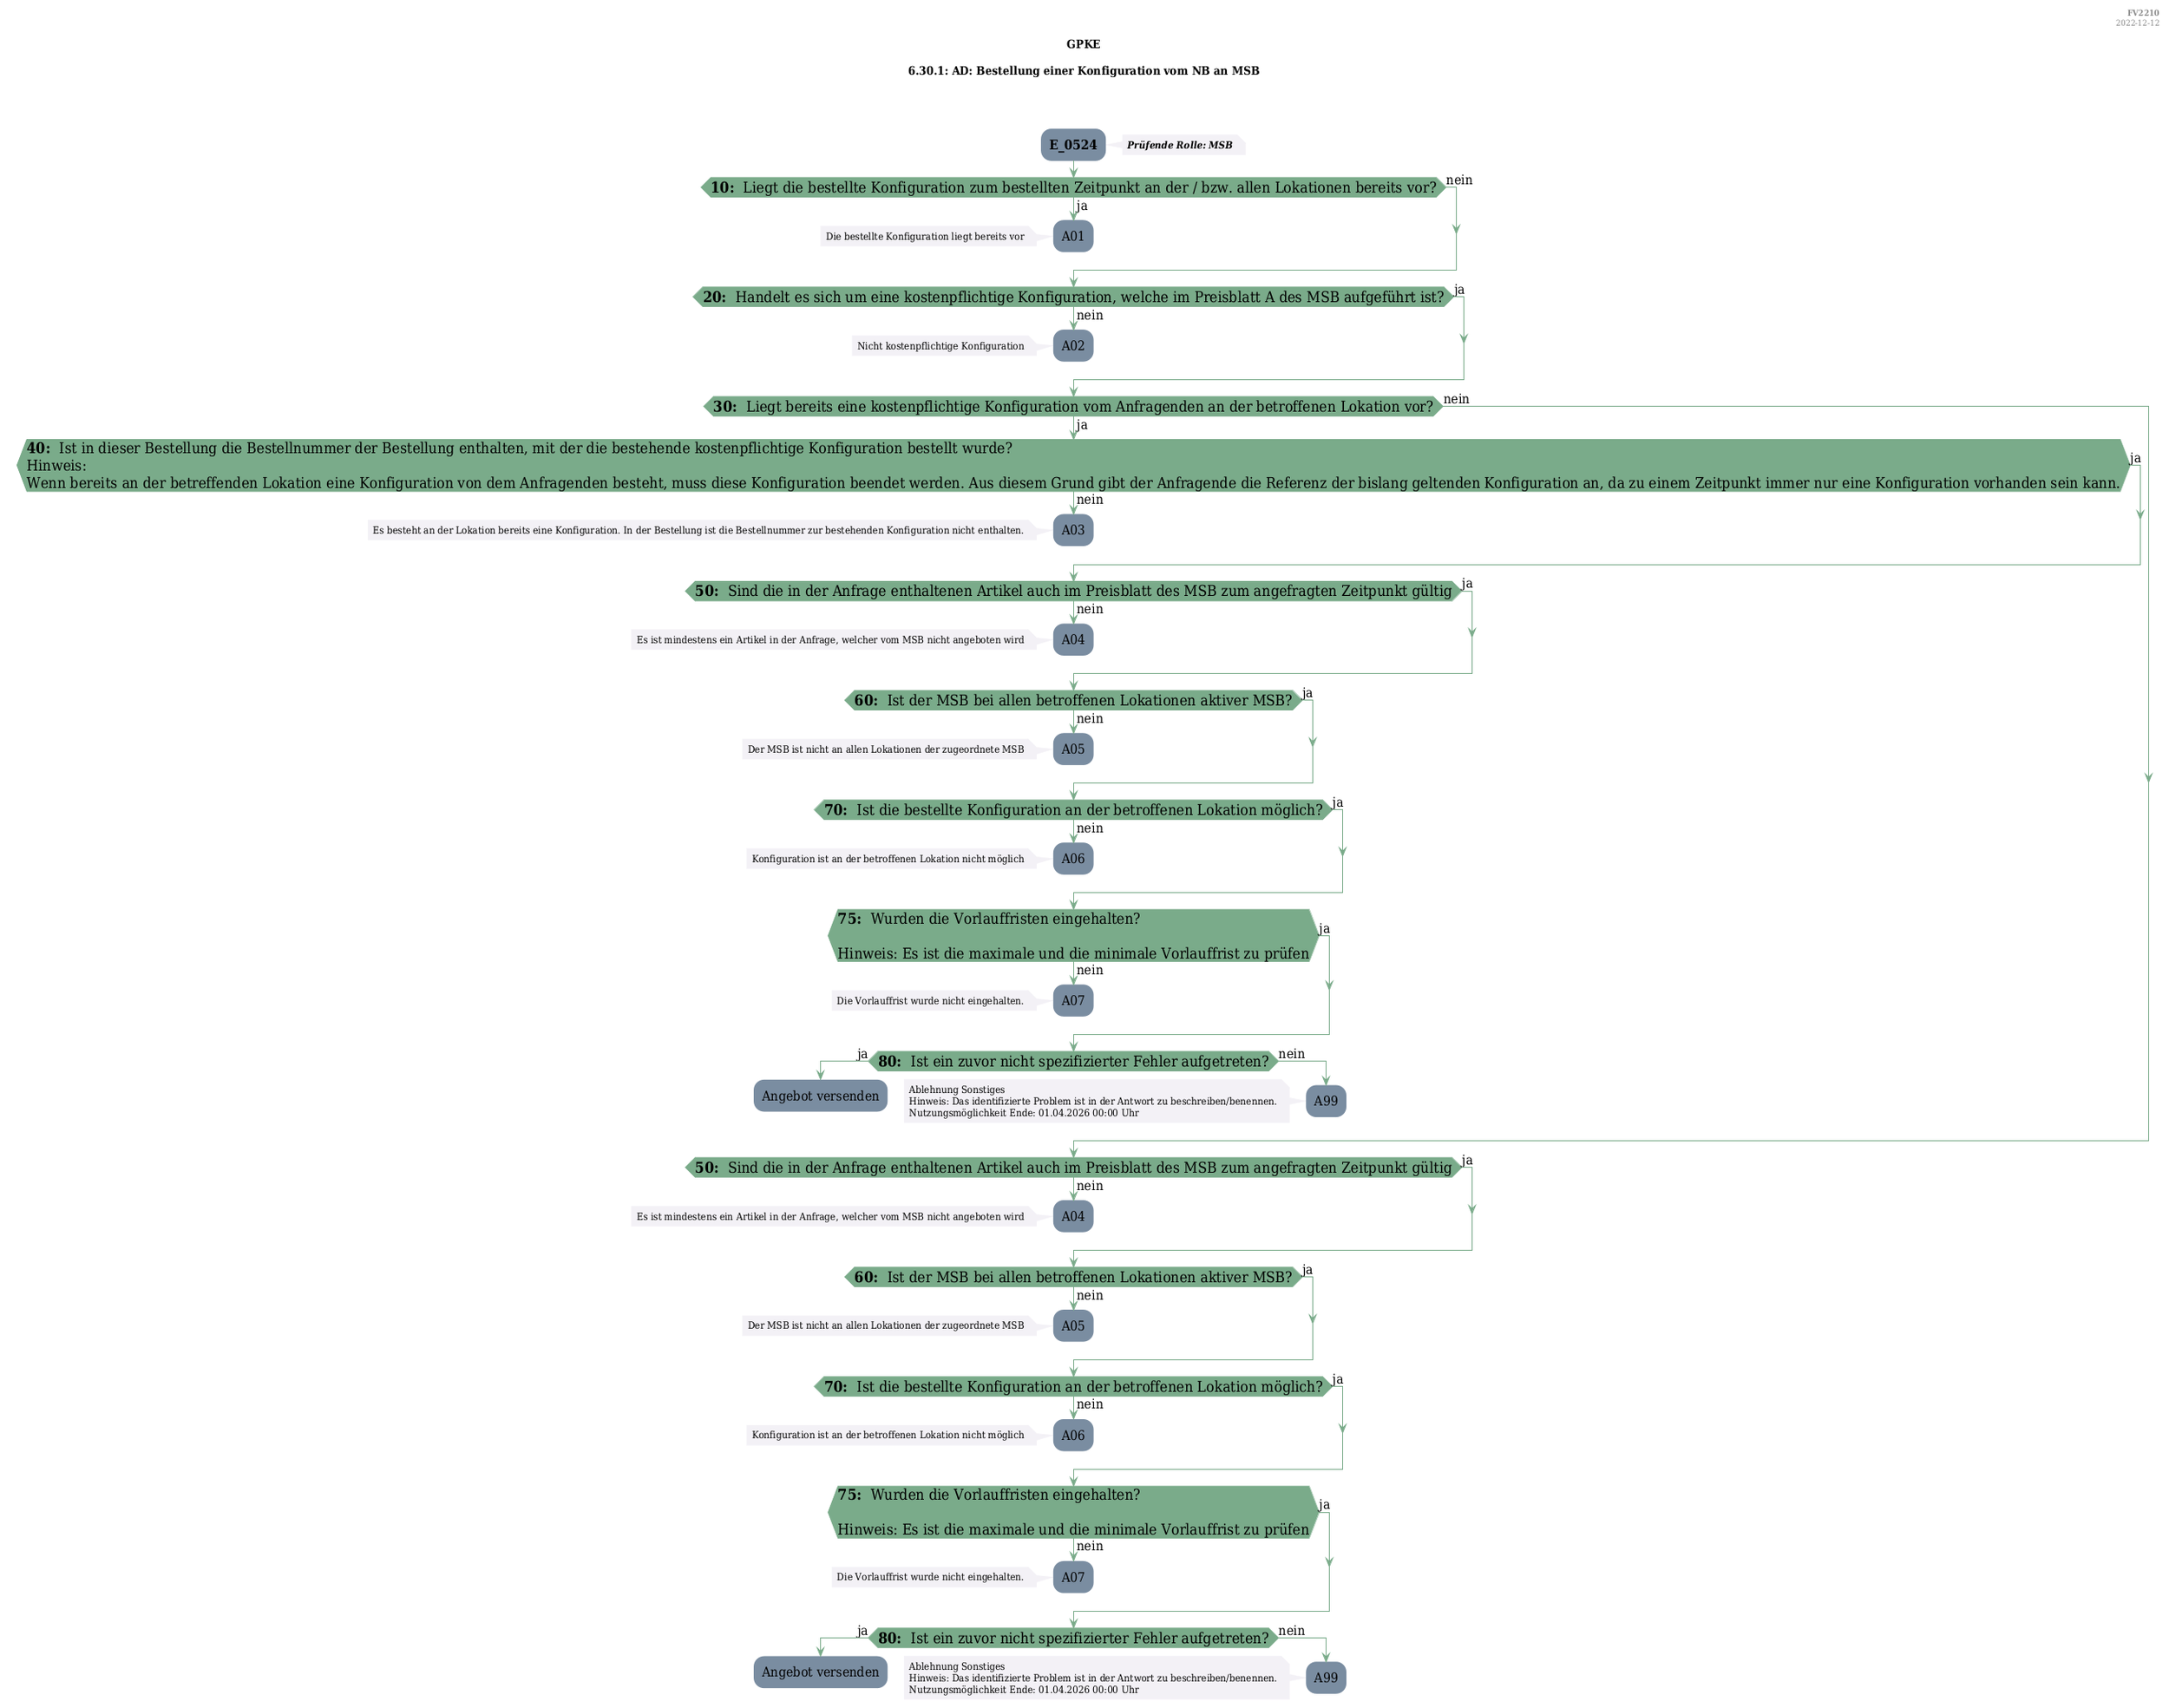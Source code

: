 @startuml
skinparam Shadowing false
skinparam NoteBorderColor #f3f1f6
skinparam NoteBackgroundColor #f3f1f6
skinparam NoteFontSize 12
skinparam ActivityBorderColor none
skinparam ActivityBackgroundColor #7a8da1
skinparam ActivityFontSize 16
skinparam ArrowColor #7aab8a
skinparam ArrowFontSize 16
skinparam ActivityDiamondBackgroundColor #7aab8a
skinparam ActivityDiamondBorderColor #7aab8a
skinparam ActivityDiamondFontSize 18
skinparam defaultFontName DejaVu Serif Condensed
skinparam ActivityEndColor #669580

header
<b>FV2210
2022-12-12
endheader

title
GPKE

6.30.1: AD: Bestellung einer Konfiguration vom NB an MSB



end title
:<b>E_0524</b>;
note right
<b><i>Prüfende Rolle: MSB
end note

if (<b>10: </b> Liegt die bestellte Konfiguration zum bestellten Zeitpunkt an der / bzw. allen Lokationen bereits vor?) then (ja)
    :A01;
    note left
        Die bestellte Konfiguration liegt bereits vor
    endnote
    kill;
else (nein)
endif
if (<b>20: </b> Handelt es sich um eine kostenpflichtige Konfiguration, welche im Preisblatt A des MSB aufgeführt ist?) then (ja)
else (nein)
    :A02;
    note left
        Nicht kostenpflichtige Konfiguration
    endnote
    kill;
endif
if (<b>30: </b> Liegt bereits eine kostenpflichtige Konfiguration vom Anfragenden an der betroffenen Lokation vor?) then (ja)
    if (<b>40: </b> Ist in dieser Bestellung die Bestellnummer der Bestellung enthalten, mit der die bestehende kostenpflichtige Konfiguration bestellt wurde?
Hinweis:
Wenn bereits an der betreffenden Lokation eine Konfiguration von dem Anfragenden besteht, muss diese Konfiguration beendet werden. Aus diesem Grund gibt der Anfragende die Referenz der bislang geltenden Konfiguration an, da zu einem Zeitpunkt immer nur eine Konfiguration vorhanden sein kann.) then (ja)
    else (nein)
        :A03;
        note left
            Es besteht an der Lokation bereits eine Konfiguration. In der Bestellung ist die Bestellnummer zur bestehenden Konfiguration nicht enthalten.
        endnote
        kill;
    endif
    if (<b>50: </b> Sind die in der Anfrage enthaltenen Artikel auch im Preisblatt des MSB zum angefragten Zeitpunkt gültig) then (ja)
    else (nein)
        :A04;
        note left
            Es ist mindestens ein Artikel in der Anfrage, welcher vom MSB nicht angeboten wird
        endnote
        kill;
    endif
    if (<b>60: </b> Ist der MSB bei allen betroffenen Lokationen aktiver MSB?) then (ja)
    else (nein)
        :A05;
        note left
            Der MSB ist nicht an allen Lokationen der zugeordnete MSB
        endnote
        kill;
    endif
    if (<b>70: </b> Ist die bestellte Konfiguration an der betroffenen Lokation möglich?) then (ja)
    else (nein)
        :A06;
        note left
            Konfiguration ist an der betroffenen Lokation nicht möglich
        endnote
        kill;
    endif
    if (<b>75: </b> Wurden die Vorlauffristen eingehalten?

Hinweis: Es ist die maximale und die minimale Vorlauffrist zu prüfen) then (ja)
    else (nein)
        :A07;
        note left
            Die Vorlauffrist wurde nicht eingehalten.
        endnote
        kill;
    endif
    if (<b>80: </b> Ist ein zuvor nicht spezifizierter Fehler aufgetreten?) then (ja)
        :Angebot versenden;
        kill;
    else (nein)
        :A99;
        note left
            Ablehnung Sonstiges
            Hinweis: Das identifizierte Problem ist in der Antwort zu beschreiben/benennen.
            Nutzungsmöglichkeit Ende: 01.04.2026 00:00 Uhr
        endnote
        kill;
    endif
else (nein)
endif
if (<b>50: </b> Sind die in der Anfrage enthaltenen Artikel auch im Preisblatt des MSB zum angefragten Zeitpunkt gültig) then (ja)
else (nein)
    :A04;
    note left
        Es ist mindestens ein Artikel in der Anfrage, welcher vom MSB nicht angeboten wird
    endnote
    kill;
endif
if (<b>60: </b> Ist der MSB bei allen betroffenen Lokationen aktiver MSB?) then (ja)
else (nein)
    :A05;
    note left
        Der MSB ist nicht an allen Lokationen der zugeordnete MSB
    endnote
    kill;
endif
if (<b>70: </b> Ist die bestellte Konfiguration an der betroffenen Lokation möglich?) then (ja)
else (nein)
    :A06;
    note left
        Konfiguration ist an der betroffenen Lokation nicht möglich
    endnote
    kill;
endif
if (<b>75: </b> Wurden die Vorlauffristen eingehalten?

Hinweis: Es ist die maximale und die minimale Vorlauffrist zu prüfen) then (ja)
else (nein)
    :A07;
    note left
        Die Vorlauffrist wurde nicht eingehalten.
    endnote
    kill;
endif
if (<b>80: </b> Ist ein zuvor nicht spezifizierter Fehler aufgetreten?) then (ja)
    :Angebot versenden;
    kill;
else (nein)
    :A99;
    note left
        Ablehnung Sonstiges
        Hinweis: Das identifizierte Problem ist in der Antwort zu beschreiben/benennen.
        Nutzungsmöglichkeit Ende: 01.04.2026 00:00 Uhr
    endnote
    kill;
endif

@enduml
